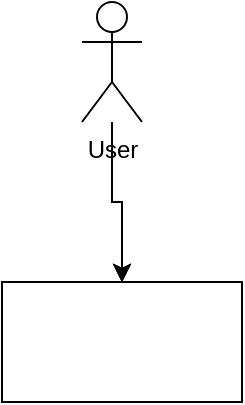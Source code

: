<mxfile version="21.6.6" type="github">
  <diagram name="Seite-1" id="TI220dw4piWWcn35D1VF">
    <mxGraphModel dx="1434" dy="796" grid="1" gridSize="10" guides="1" tooltips="1" connect="1" arrows="1" fold="1" page="1" pageScale="1" pageWidth="827" pageHeight="1169" math="0" shadow="0">
      <root>
        <mxCell id="0" />
        <mxCell id="1" parent="0" />
        <mxCell id="VVtHsUG8kDtVfbf5kp9U-1" value="" style="rounded=0;whiteSpace=wrap;html=1;" vertex="1" parent="1">
          <mxGeometry x="250" y="270" width="120" height="60" as="geometry" />
        </mxCell>
        <mxCell id="VVtHsUG8kDtVfbf5kp9U-3" value="" style="edgeStyle=orthogonalEdgeStyle;rounded=0;orthogonalLoop=1;jettySize=auto;html=1;" edge="1" parent="1" source="VVtHsUG8kDtVfbf5kp9U-2" target="VVtHsUG8kDtVfbf5kp9U-1">
          <mxGeometry relative="1" as="geometry" />
        </mxCell>
        <mxCell id="VVtHsUG8kDtVfbf5kp9U-4" value="" style="edgeStyle=orthogonalEdgeStyle;rounded=0;orthogonalLoop=1;jettySize=auto;html=1;" edge="1" parent="1" source="VVtHsUG8kDtVfbf5kp9U-2" target="VVtHsUG8kDtVfbf5kp9U-1">
          <mxGeometry relative="1" as="geometry" />
        </mxCell>
        <mxCell id="VVtHsUG8kDtVfbf5kp9U-5" value="" style="edgeStyle=orthogonalEdgeStyle;rounded=0;orthogonalLoop=1;jettySize=auto;html=1;" edge="1" parent="1" source="VVtHsUG8kDtVfbf5kp9U-2" target="VVtHsUG8kDtVfbf5kp9U-1">
          <mxGeometry relative="1" as="geometry" />
        </mxCell>
        <mxCell id="VVtHsUG8kDtVfbf5kp9U-6" value="" style="edgeStyle=orthogonalEdgeStyle;rounded=0;orthogonalLoop=1;jettySize=auto;html=1;" edge="1" parent="1" source="VVtHsUG8kDtVfbf5kp9U-2" target="VVtHsUG8kDtVfbf5kp9U-1">
          <mxGeometry relative="1" as="geometry" />
        </mxCell>
        <mxCell id="VVtHsUG8kDtVfbf5kp9U-2" value="User" style="shape=umlActor;verticalLabelPosition=bottom;verticalAlign=top;html=1;outlineConnect=0;" vertex="1" parent="1">
          <mxGeometry x="290" y="130" width="30" height="60" as="geometry" />
        </mxCell>
      </root>
    </mxGraphModel>
  </diagram>
</mxfile>
